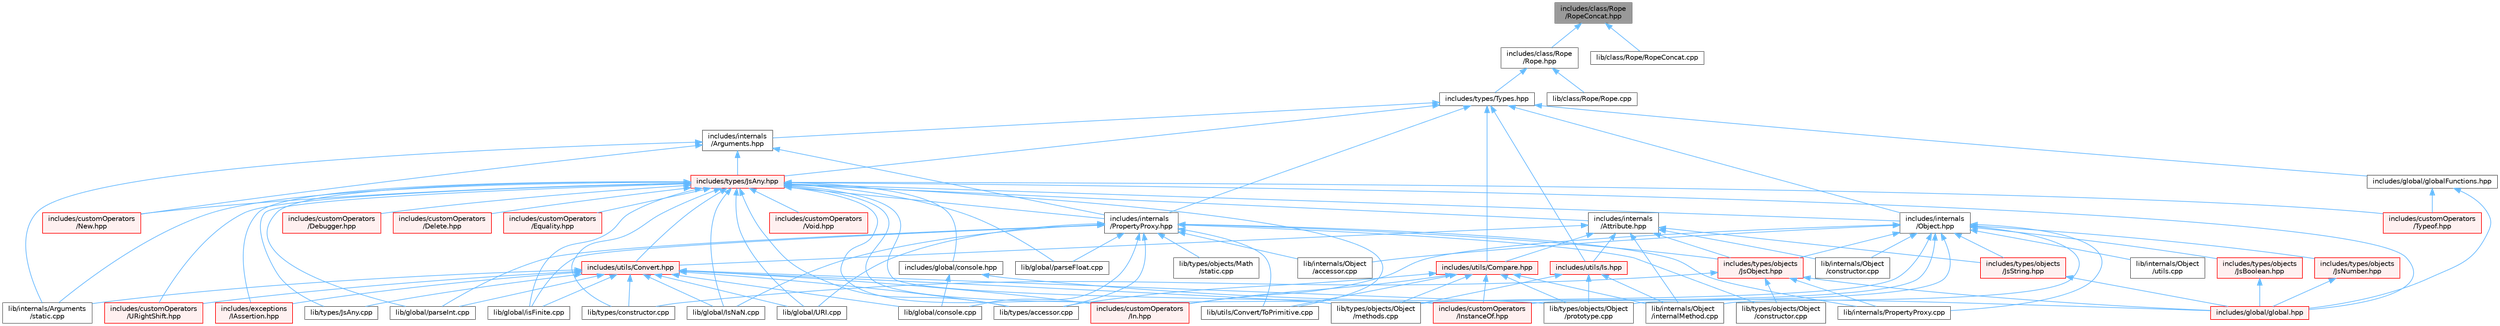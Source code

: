 digraph "includes/class/Rope/RopeConcat.hpp"
{
 // LATEX_PDF_SIZE
  bgcolor="transparent";
  edge [fontname=Helvetica,fontsize=10,labelfontname=Helvetica,labelfontsize=10];
  node [fontname=Helvetica,fontsize=10,shape=box,height=0.2,width=0.4];
  Node1 [id="Node000001",label="includes/class/Rope\l/RopeConcat.hpp",height=0.2,width=0.4,color="gray40", fillcolor="grey60", style="filled", fontcolor="black",tooltip=" "];
  Node1 -> Node2 [id="edge1_Node000001_Node000002",dir="back",color="steelblue1",style="solid",tooltip=" "];
  Node2 [id="Node000002",label="includes/class/Rope\l/Rope.hpp",height=0.2,width=0.4,color="grey40", fillcolor="white", style="filled",URL="$Rope_8hpp.html",tooltip=" "];
  Node2 -> Node3 [id="edge2_Node000002_Node000003",dir="back",color="steelblue1",style="solid",tooltip=" "];
  Node3 [id="Node000003",label="includes/types/Types.hpp",height=0.2,width=0.4,color="grey40", fillcolor="white", style="filled",URL="$Types_8hpp.html",tooltip=" "];
  Node3 -> Node4 [id="edge3_Node000003_Node000004",dir="back",color="steelblue1",style="solid",tooltip=" "];
  Node4 [id="Node000004",label="includes/global/globalFunctions.hpp",height=0.2,width=0.4,color="grey40", fillcolor="white", style="filled",URL="$globalFunctions_8hpp.html",tooltip=" "];
  Node4 -> Node5 [id="edge4_Node000004_Node000005",dir="back",color="steelblue1",style="solid",tooltip=" "];
  Node5 [id="Node000005",label="includes/customOperators\l/Typeof.hpp",height=0.2,width=0.4,color="red", fillcolor="#FFF0F0", style="filled",URL="$Typeof_8hpp.html",tooltip=" "];
  Node4 -> Node7 [id="edge5_Node000004_Node000007",dir="back",color="steelblue1",style="solid",tooltip=" "];
  Node7 [id="Node000007",label="includes/global/global.hpp",height=0.2,width=0.4,color="red", fillcolor="#FFF0F0", style="filled",URL="$global_8hpp.html",tooltip=" "];
  Node3 -> Node10 [id="edge6_Node000003_Node000010",dir="back",color="steelblue1",style="solid",tooltip=" "];
  Node10 [id="Node000010",label="includes/internals\l/Arguments.hpp",height=0.2,width=0.4,color="grey40", fillcolor="white", style="filled",URL="$Arguments_8hpp.html",tooltip=" "];
  Node10 -> Node11 [id="edge7_Node000010_Node000011",dir="back",color="steelblue1",style="solid",tooltip=" "];
  Node11 [id="Node000011",label="includes/customOperators\l/New.hpp",height=0.2,width=0.4,color="red", fillcolor="#FFF0F0", style="filled",URL="$New_8hpp.html",tooltip=" "];
  Node10 -> Node12 [id="edge8_Node000010_Node000012",dir="back",color="steelblue1",style="solid",tooltip=" "];
  Node12 [id="Node000012",label="includes/internals\l/PropertyProxy.hpp",height=0.2,width=0.4,color="grey40", fillcolor="white", style="filled",URL="$PropertyProxy_8hpp.html",tooltip=" "];
  Node12 -> Node13 [id="edge9_Node000012_Node000013",dir="back",color="steelblue1",style="solid",tooltip=" "];
  Node13 [id="Node000013",label="includes/types/objects\l/JsObject.hpp",height=0.2,width=0.4,color="red", fillcolor="#FFF0F0", style="filled",URL="$JsObject_8hpp.html",tooltip=" "];
  Node13 -> Node7 [id="edge10_Node000013_Node000007",dir="back",color="steelblue1",style="solid",tooltip=" "];
  Node13 -> Node35 [id="edge11_Node000013_Node000035",dir="back",color="steelblue1",style="solid",tooltip=" "];
  Node35 [id="Node000035",label="lib/internals/PropertyProxy.cpp",height=0.2,width=0.4,color="grey40", fillcolor="white", style="filled",URL="$PropertyProxy_8cpp.html",tooltip=" "];
  Node13 -> Node36 [id="edge12_Node000013_Node000036",dir="back",color="steelblue1",style="solid",tooltip=" "];
  Node36 [id="Node000036",label="lib/types/constructor.cpp",height=0.2,width=0.4,color="grey40", fillcolor="white", style="filled",URL="$types_2constructor_8cpp.html",tooltip=" "];
  Node13 -> Node28 [id="edge13_Node000013_Node000028",dir="back",color="steelblue1",style="solid",tooltip=" "];
  Node28 [id="Node000028",label="lib/types/objects/Object\l/constructor.cpp",height=0.2,width=0.4,color="grey40", fillcolor="white", style="filled",URL="$types_2objects_2Object_2constructor_8cpp.html",tooltip=" "];
  Node12 -> Node42 [id="edge14_Node000012_Node000042",dir="back",color="steelblue1",style="solid",tooltip=" "];
  Node42 [id="Node000042",label="lib/global/IsNaN.cpp",height=0.2,width=0.4,color="grey40", fillcolor="white", style="filled",URL="$IsNaN_8cpp.html",tooltip=" "];
  Node12 -> Node43 [id="edge15_Node000012_Node000043",dir="back",color="steelblue1",style="solid",tooltip=" "];
  Node43 [id="Node000043",label="lib/global/URI.cpp",height=0.2,width=0.4,color="grey40", fillcolor="white", style="filled",URL="$URI_8cpp.html",tooltip=" "];
  Node12 -> Node44 [id="edge16_Node000012_Node000044",dir="back",color="steelblue1",style="solid",tooltip=" "];
  Node44 [id="Node000044",label="lib/global/console.cpp",height=0.2,width=0.4,color="grey40", fillcolor="white", style="filled",URL="$console_8cpp.html",tooltip=" "];
  Node12 -> Node45 [id="edge17_Node000012_Node000045",dir="back",color="steelblue1",style="solid",tooltip=" "];
  Node45 [id="Node000045",label="lib/global/isFinite.cpp",height=0.2,width=0.4,color="grey40", fillcolor="white", style="filled",URL="$isFinite_8cpp.html",tooltip=" "];
  Node12 -> Node46 [id="edge18_Node000012_Node000046",dir="back",color="steelblue1",style="solid",tooltip=" "];
  Node46 [id="Node000046",label="lib/global/parseFloat.cpp",height=0.2,width=0.4,color="grey40", fillcolor="white", style="filled",URL="$parseFloat_8cpp.html",tooltip=" "];
  Node12 -> Node47 [id="edge19_Node000012_Node000047",dir="back",color="steelblue1",style="solid",tooltip=" "];
  Node47 [id="Node000047",label="lib/global/parseInt.cpp",height=0.2,width=0.4,color="grey40", fillcolor="white", style="filled",URL="$parseInt_8cpp.html",tooltip=" "];
  Node12 -> Node48 [id="edge20_Node000012_Node000048",dir="back",color="steelblue1",style="solid",tooltip=" "];
  Node48 [id="Node000048",label="lib/internals/Object\l/accessor.cpp",height=0.2,width=0.4,color="grey40", fillcolor="white", style="filled",URL="$internals_2Object_2accessor_8cpp.html",tooltip=" "];
  Node12 -> Node35 [id="edge21_Node000012_Node000035",dir="back",color="steelblue1",style="solid",tooltip=" "];
  Node12 -> Node21 [id="edge22_Node000012_Node000021",dir="back",color="steelblue1",style="solid",tooltip=" "];
  Node21 [id="Node000021",label="lib/types/accessor.cpp",height=0.2,width=0.4,color="grey40", fillcolor="white", style="filled",URL="$types_2accessor_8cpp.html",tooltip=" "];
  Node12 -> Node49 [id="edge23_Node000012_Node000049",dir="back",color="steelblue1",style="solid",tooltip=" "];
  Node49 [id="Node000049",label="lib/types/objects/Math\l/static.cpp",height=0.2,width=0.4,color="grey40", fillcolor="white", style="filled",URL="$types_2objects_2Math_2static_8cpp.html",tooltip=" "];
  Node12 -> Node28 [id="edge24_Node000012_Node000028",dir="back",color="steelblue1",style="solid",tooltip=" "];
  Node12 -> Node50 [id="edge25_Node000012_Node000050",dir="back",color="steelblue1",style="solid",tooltip=" "];
  Node50 [id="Node000050",label="lib/utils/Convert/ToPrimitive.cpp",height=0.2,width=0.4,color="grey40", fillcolor="white", style="filled",URL="$ToPrimitive_8cpp.html",tooltip=" "];
  Node10 -> Node51 [id="edge26_Node000010_Node000051",dir="back",color="steelblue1",style="solid",tooltip=" "];
  Node51 [id="Node000051",label="includes/types/JsAny.hpp",height=0.2,width=0.4,color="red", fillcolor="#FFF0F0", style="filled",URL="$JsAny_8hpp.html",tooltip=" "];
  Node51 -> Node52 [id="edge27_Node000051_Node000052",dir="back",color="steelblue1",style="solid",tooltip=" "];
  Node52 [id="Node000052",label="includes/customOperators\l/Debugger.hpp",height=0.2,width=0.4,color="red", fillcolor="#FFF0F0", style="filled",URL="$Debugger_8hpp.html",tooltip=" "];
  Node51 -> Node53 [id="edge28_Node000051_Node000053",dir="back",color="steelblue1",style="solid",tooltip=" "];
  Node53 [id="Node000053",label="includes/customOperators\l/Delete.hpp",height=0.2,width=0.4,color="red", fillcolor="#FFF0F0", style="filled",URL="$Delete_8hpp.html",tooltip=" "];
  Node51 -> Node54 [id="edge29_Node000051_Node000054",dir="back",color="steelblue1",style="solid",tooltip=" "];
  Node54 [id="Node000054",label="includes/customOperators\l/Equality.hpp",height=0.2,width=0.4,color="red", fillcolor="#FFF0F0", style="filled",URL="$Equality_8hpp.html",tooltip=" "];
  Node51 -> Node55 [id="edge30_Node000051_Node000055",dir="back",color="steelblue1",style="solid",tooltip=" "];
  Node55 [id="Node000055",label="includes/customOperators\l/In.hpp",height=0.2,width=0.4,color="red", fillcolor="#FFF0F0", style="filled",URL="$In_8hpp.html",tooltip=" "];
  Node51 -> Node56 [id="edge31_Node000051_Node000056",dir="back",color="steelblue1",style="solid",tooltip=" "];
  Node56 [id="Node000056",label="includes/customOperators\l/InstanceOf.hpp",height=0.2,width=0.4,color="red", fillcolor="#FFF0F0", style="filled",URL="$InstanceOf_8hpp.html",tooltip=" "];
  Node51 -> Node11 [id="edge32_Node000051_Node000011",dir="back",color="steelblue1",style="solid",tooltip=" "];
  Node51 -> Node5 [id="edge33_Node000051_Node000005",dir="back",color="steelblue1",style="solid",tooltip=" "];
  Node51 -> Node57 [id="edge34_Node000051_Node000057",dir="back",color="steelblue1",style="solid",tooltip=" "];
  Node57 [id="Node000057",label="includes/customOperators\l/URightShift.hpp",height=0.2,width=0.4,color="red", fillcolor="#FFF0F0", style="filled",URL="$URightShift_8hpp.html",tooltip=" "];
  Node51 -> Node58 [id="edge35_Node000051_Node000058",dir="back",color="steelblue1",style="solid",tooltip=" "];
  Node58 [id="Node000058",label="includes/customOperators\l/Void.hpp",height=0.2,width=0.4,color="red", fillcolor="#FFF0F0", style="filled",URL="$Void_8hpp.html",tooltip=" "];
  Node51 -> Node59 [id="edge36_Node000051_Node000059",dir="back",color="steelblue1",style="solid",tooltip=" "];
  Node59 [id="Node000059",label="includes/exceptions\l/IAssertion.hpp",height=0.2,width=0.4,color="red", fillcolor="#FFF0F0", style="filled",URL="$IAssertion_8hpp.html",tooltip=" "];
  Node51 -> Node62 [id="edge37_Node000051_Node000062",dir="back",color="steelblue1",style="solid",tooltip=" "];
  Node62 [id="Node000062",label="includes/global/console.hpp",height=0.2,width=0.4,color="grey40", fillcolor="white", style="filled",URL="$console_8hpp.html",tooltip=" "];
  Node62 -> Node7 [id="edge38_Node000062_Node000007",dir="back",color="steelblue1",style="solid",tooltip=" "];
  Node62 -> Node44 [id="edge39_Node000062_Node000044",dir="back",color="steelblue1",style="solid",tooltip=" "];
  Node51 -> Node7 [id="edge40_Node000051_Node000007",dir="back",color="steelblue1",style="solid",tooltip=" "];
  Node51 -> Node63 [id="edge41_Node000051_Node000063",dir="back",color="steelblue1",style="solid",tooltip=" "];
  Node63 [id="Node000063",label="includes/internals\l/Attribute.hpp",height=0.2,width=0.4,color="grey40", fillcolor="white", style="filled",URL="$Attribute_8hpp.html",tooltip=" "];
  Node63 -> Node13 [id="edge42_Node000063_Node000013",dir="back",color="steelblue1",style="solid",tooltip=" "];
  Node63 -> Node64 [id="edge43_Node000063_Node000064",dir="back",color="steelblue1",style="solid",tooltip=" "];
  Node64 [id="Node000064",label="includes/types/objects\l/JsString.hpp",height=0.2,width=0.4,color="red", fillcolor="#FFF0F0", style="filled",URL="$JsString_8hpp.html",tooltip=" "];
  Node64 -> Node7 [id="edge44_Node000064_Node000007",dir="back",color="steelblue1",style="solid",tooltip=" "];
  Node63 -> Node68 [id="edge45_Node000063_Node000068",dir="back",color="steelblue1",style="solid",tooltip=" "];
  Node68 [id="Node000068",label="includes/utils/Compare.hpp",height=0.2,width=0.4,color="red", fillcolor="#FFF0F0", style="filled",URL="$Compare_8hpp.html",tooltip=" "];
  Node68 -> Node55 [id="edge46_Node000068_Node000055",dir="back",color="steelblue1",style="solid",tooltip=" "];
  Node68 -> Node56 [id="edge47_Node000068_Node000056",dir="back",color="steelblue1",style="solid",tooltip=" "];
  Node68 -> Node69 [id="edge48_Node000068_Node000069",dir="back",color="steelblue1",style="solid",tooltip=" "];
  Node69 [id="Node000069",label="lib/internals/Object\l/internalMethod.cpp",height=0.2,width=0.4,color="grey40", fillcolor="white", style="filled",URL="$internals_2Object_2internalMethod_8cpp.html",tooltip=" "];
  Node68 -> Node21 [id="edge49_Node000068_Node000021",dir="back",color="steelblue1",style="solid",tooltip=" "];
  Node68 -> Node29 [id="edge50_Node000068_Node000029",dir="back",color="steelblue1",style="solid",tooltip=" "];
  Node29 [id="Node000029",label="lib/types/objects/Object\l/methods.cpp",height=0.2,width=0.4,color="grey40", fillcolor="white", style="filled",URL="$Object_2methods_8cpp.html",tooltip=" "];
  Node68 -> Node30 [id="edge51_Node000068_Node000030",dir="back",color="steelblue1",style="solid",tooltip=" "];
  Node30 [id="Node000030",label="lib/types/objects/Object\l/prototype.cpp",height=0.2,width=0.4,color="grey40", fillcolor="white", style="filled",URL="$Object_2prototype_8cpp.html",tooltip=" "];
  Node68 -> Node50 [id="edge52_Node000068_Node000050",dir="back",color="steelblue1",style="solid",tooltip=" "];
  Node63 -> Node70 [id="edge53_Node000063_Node000070",dir="back",color="steelblue1",style="solid",tooltip=" "];
  Node70 [id="Node000070",label="includes/utils/Convert.hpp",height=0.2,width=0.4,color="red", fillcolor="#FFF0F0", style="filled",URL="$Convert_8hpp.html",tooltip=" "];
  Node70 -> Node55 [id="edge54_Node000070_Node000055",dir="back",color="steelblue1",style="solid",tooltip=" "];
  Node70 -> Node57 [id="edge55_Node000070_Node000057",dir="back",color="steelblue1",style="solid",tooltip=" "];
  Node70 -> Node59 [id="edge56_Node000070_Node000059",dir="back",color="steelblue1",style="solid",tooltip=" "];
  Node70 -> Node42 [id="edge57_Node000070_Node000042",dir="back",color="steelblue1",style="solid",tooltip=" "];
  Node70 -> Node43 [id="edge58_Node000070_Node000043",dir="back",color="steelblue1",style="solid",tooltip=" "];
  Node70 -> Node44 [id="edge59_Node000070_Node000044",dir="back",color="steelblue1",style="solid",tooltip=" "];
  Node70 -> Node45 [id="edge60_Node000070_Node000045",dir="back",color="steelblue1",style="solid",tooltip=" "];
  Node70 -> Node47 [id="edge61_Node000070_Node000047",dir="back",color="steelblue1",style="solid",tooltip=" "];
  Node70 -> Node20 [id="edge62_Node000070_Node000020",dir="back",color="steelblue1",style="solid",tooltip=" "];
  Node20 [id="Node000020",label="lib/internals/Arguments\l/static.cpp",height=0.2,width=0.4,color="grey40", fillcolor="white", style="filled",URL="$internals_2Arguments_2static_8cpp.html",tooltip=" "];
  Node70 -> Node72 [id="edge63_Node000070_Node000072",dir="back",color="steelblue1",style="solid",tooltip=" "];
  Node72 [id="Node000072",label="lib/types/JsAny.cpp",height=0.2,width=0.4,color="grey40", fillcolor="white", style="filled",URL="$JsAny_8cpp.html",tooltip=" "];
  Node70 -> Node21 [id="edge64_Node000070_Node000021",dir="back",color="steelblue1",style="solid",tooltip=" "];
  Node70 -> Node36 [id="edge65_Node000070_Node000036",dir="back",color="steelblue1",style="solid",tooltip=" "];
  Node70 -> Node29 [id="edge66_Node000070_Node000029",dir="back",color="steelblue1",style="solid",tooltip=" "];
  Node70 -> Node30 [id="edge67_Node000070_Node000030",dir="back",color="steelblue1",style="solid",tooltip=" "];
  Node63 -> Node100 [id="edge68_Node000063_Node000100",dir="back",color="steelblue1",style="solid",tooltip=" "];
  Node100 [id="Node000100",label="includes/utils/Is.hpp",height=0.2,width=0.4,color="red", fillcolor="#FFF0F0", style="filled",URL="$Is_8hpp.html",tooltip=" "];
  Node100 -> Node69 [id="edge69_Node000100_Node000069",dir="back",color="steelblue1",style="solid",tooltip=" "];
  Node100 -> Node29 [id="edge70_Node000100_Node000029",dir="back",color="steelblue1",style="solid",tooltip=" "];
  Node100 -> Node30 [id="edge71_Node000100_Node000030",dir="back",color="steelblue1",style="solid",tooltip=" "];
  Node63 -> Node101 [id="edge72_Node000063_Node000101",dir="back",color="steelblue1",style="solid",tooltip=" "];
  Node101 [id="Node000101",label="lib/internals/Object\l/constructor.cpp",height=0.2,width=0.4,color="grey40", fillcolor="white", style="filled",URL="$internals_2Object_2constructor_8cpp.html",tooltip=" "];
  Node63 -> Node69 [id="edge73_Node000063_Node000069",dir="back",color="steelblue1",style="solid",tooltip=" "];
  Node51 -> Node102 [id="edge74_Node000051_Node000102",dir="back",color="steelblue1",style="solid",tooltip=" "];
  Node102 [id="Node000102",label="includes/internals\l/Object.hpp",height=0.2,width=0.4,color="grey40", fillcolor="white", style="filled",URL="$Object_8hpp.html",tooltip=" "];
  Node102 -> Node55 [id="edge75_Node000102_Node000055",dir="back",color="steelblue1",style="solid",tooltip=" "];
  Node102 -> Node56 [id="edge76_Node000102_Node000056",dir="back",color="steelblue1",style="solid",tooltip=" "];
  Node102 -> Node103 [id="edge77_Node000102_Node000103",dir="back",color="steelblue1",style="solid",tooltip=" "];
  Node103 [id="Node000103",label="includes/types/objects\l/JsBoolean.hpp",height=0.2,width=0.4,color="red", fillcolor="#FFF0F0", style="filled",URL="$JsBoolean_8hpp.html",tooltip=" "];
  Node103 -> Node7 [id="edge78_Node000103_Node000007",dir="back",color="steelblue1",style="solid",tooltip=" "];
  Node102 -> Node104 [id="edge79_Node000102_Node000104",dir="back",color="steelblue1",style="solid",tooltip=" "];
  Node104 [id="Node000104",label="includes/types/objects\l/JsNumber.hpp",height=0.2,width=0.4,color="red", fillcolor="#FFF0F0", style="filled",URL="$JsNumber_8hpp.html",tooltip=" "];
  Node104 -> Node7 [id="edge80_Node000104_Node000007",dir="back",color="steelblue1",style="solid",tooltip=" "];
  Node102 -> Node13 [id="edge81_Node000102_Node000013",dir="back",color="steelblue1",style="solid",tooltip=" "];
  Node102 -> Node64 [id="edge82_Node000102_Node000064",dir="back",color="steelblue1",style="solid",tooltip=" "];
  Node102 -> Node48 [id="edge83_Node000102_Node000048",dir="back",color="steelblue1",style="solid",tooltip=" "];
  Node102 -> Node101 [id="edge84_Node000102_Node000101",dir="back",color="steelblue1",style="solid",tooltip=" "];
  Node102 -> Node69 [id="edge85_Node000102_Node000069",dir="back",color="steelblue1",style="solid",tooltip=" "];
  Node102 -> Node105 [id="edge86_Node000102_Node000105",dir="back",color="steelblue1",style="solid",tooltip=" "];
  Node105 [id="Node000105",label="lib/internals/Object\l/utils.cpp",height=0.2,width=0.4,color="grey40", fillcolor="white", style="filled",URL="$utils_8cpp.html",tooltip=" "];
  Node102 -> Node35 [id="edge87_Node000102_Node000035",dir="back",color="steelblue1",style="solid",tooltip=" "];
  Node102 -> Node29 [id="edge88_Node000102_Node000029",dir="back",color="steelblue1",style="solid",tooltip=" "];
  Node102 -> Node30 [id="edge89_Node000102_Node000030",dir="back",color="steelblue1",style="solid",tooltip=" "];
  Node51 -> Node12 [id="edge90_Node000051_Node000012",dir="back",color="steelblue1",style="solid",tooltip=" "];
  Node51 -> Node70 [id="edge91_Node000051_Node000070",dir="back",color="steelblue1",style="solid",tooltip=" "];
  Node51 -> Node42 [id="edge92_Node000051_Node000042",dir="back",color="steelblue1",style="solid",tooltip=" "];
  Node51 -> Node43 [id="edge93_Node000051_Node000043",dir="back",color="steelblue1",style="solid",tooltip=" "];
  Node51 -> Node45 [id="edge94_Node000051_Node000045",dir="back",color="steelblue1",style="solid",tooltip=" "];
  Node51 -> Node46 [id="edge95_Node000051_Node000046",dir="back",color="steelblue1",style="solid",tooltip=" "];
  Node51 -> Node47 [id="edge96_Node000051_Node000047",dir="back",color="steelblue1",style="solid",tooltip=" "];
  Node51 -> Node20 [id="edge97_Node000051_Node000020",dir="back",color="steelblue1",style="solid",tooltip=" "];
  Node51 -> Node72 [id="edge98_Node000051_Node000072",dir="back",color="steelblue1",style="solid",tooltip=" "];
  Node51 -> Node21 [id="edge99_Node000051_Node000021",dir="back",color="steelblue1",style="solid",tooltip=" "];
  Node51 -> Node36 [id="edge100_Node000051_Node000036",dir="back",color="steelblue1",style="solid",tooltip=" "];
  Node51 -> Node29 [id="edge101_Node000051_Node000029",dir="back",color="steelblue1",style="solid",tooltip=" "];
  Node51 -> Node50 [id="edge102_Node000051_Node000050",dir="back",color="steelblue1",style="solid",tooltip=" "];
  Node10 -> Node20 [id="edge103_Node000010_Node000020",dir="back",color="steelblue1",style="solid",tooltip=" "];
  Node3 -> Node102 [id="edge104_Node000003_Node000102",dir="back",color="steelblue1",style="solid",tooltip=" "];
  Node3 -> Node12 [id="edge105_Node000003_Node000012",dir="back",color="steelblue1",style="solid",tooltip=" "];
  Node3 -> Node51 [id="edge106_Node000003_Node000051",dir="back",color="steelblue1",style="solid",tooltip=" "];
  Node3 -> Node68 [id="edge107_Node000003_Node000068",dir="back",color="steelblue1",style="solid",tooltip=" "];
  Node3 -> Node100 [id="edge108_Node000003_Node000100",dir="back",color="steelblue1",style="solid",tooltip=" "];
  Node2 -> Node111 [id="edge109_Node000002_Node000111",dir="back",color="steelblue1",style="solid",tooltip=" "];
  Node111 [id="Node000111",label="lib/class/Rope/Rope.cpp",height=0.2,width=0.4,color="grey40", fillcolor="white", style="filled",URL="$Rope_8cpp.html",tooltip=" "];
  Node1 -> Node112 [id="edge110_Node000001_Node000112",dir="back",color="steelblue1",style="solid",tooltip=" "];
  Node112 [id="Node000112",label="lib/class/Rope/RopeConcat.cpp",height=0.2,width=0.4,color="grey40", fillcolor="white", style="filled",URL="$RopeConcat_8cpp.html",tooltip=" "];
}
